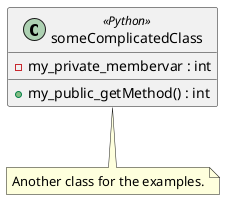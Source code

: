 ' glob_alias = "someComplicatedClass"
' glob_expected_result = ("someComplicatedClass", "class", ["Python"])
'PUMLAMR
@startuml
'!include ./../../../pumla_macros.puml

!if ($PUMVarShowBody)
    class someComplicatedClass <<Python>>

        ' private functions and members
        ' are considered internal
        !if ($PUMVarShowBodyInternals)
            someComplicatedClass : -my_private_membervar : int
        !endif
        ' public methods are not internal
        someComplicatedClass : +my_public_getMethod() : int


!endif

!if ($PUMVarShowDescr)
    note bottom of someComplicatedClass
        Another class for the examples.
    end note
!endif

@enduml